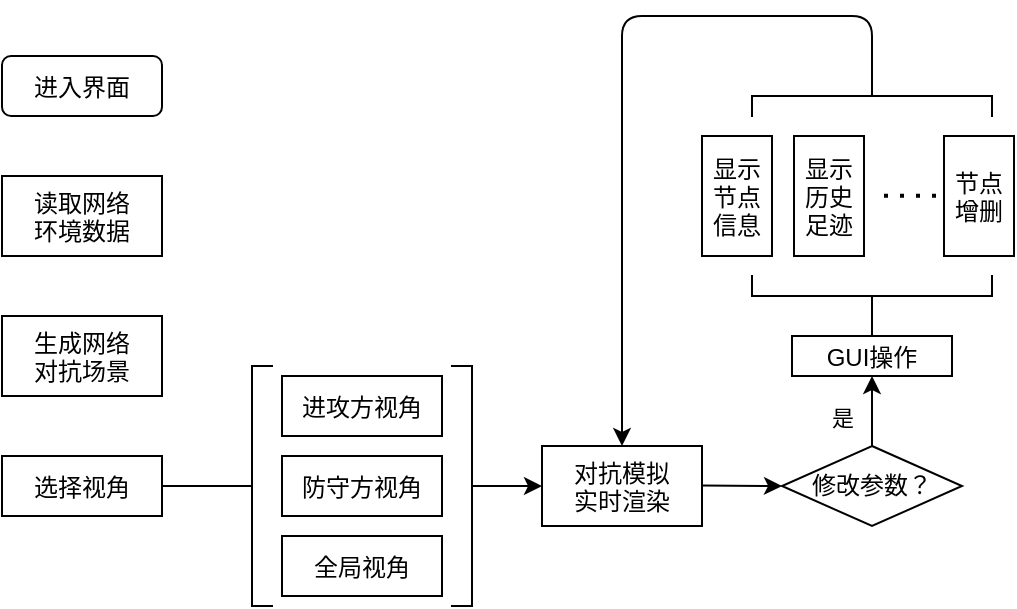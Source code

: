 <mxfile version="14.4.4" type="github">
  <diagram id="Jb9UfU5ofmXKPib7j-dm" name="第 1 页">
    <mxGraphModel dx="1188" dy="554" grid="1" gridSize="10" guides="1" tooltips="1" connect="1" arrows="1" fold="1" page="1" pageScale="1" pageWidth="827" pageHeight="1169" math="0" shadow="0">
      <root>
        <mxCell id="0" />
        <mxCell id="1" parent="0" />
        <mxCell id="H6227RDKsNIXEPaSkg0y-1" value="进入界面" style="rounded=1;" vertex="1" parent="1">
          <mxGeometry x="100" y="150" width="80" height="30" as="geometry" />
        </mxCell>
        <mxCell id="H6227RDKsNIXEPaSkg0y-2" value="读取网络&#xa;环境数据" style="rounded=0;" vertex="1" parent="1">
          <mxGeometry x="100" y="210" width="80" height="40" as="geometry" />
        </mxCell>
        <mxCell id="H6227RDKsNIXEPaSkg0y-3" value="生成网络&#xa;对抗场景" style="rounded=0;" vertex="1" parent="1">
          <mxGeometry x="100" y="280" width="80" height="40" as="geometry" />
        </mxCell>
        <mxCell id="H6227RDKsNIXEPaSkg0y-5" value="选择视角" style="rounded=0;" vertex="1" parent="1">
          <mxGeometry x="100" y="350" width="80" height="30" as="geometry" />
        </mxCell>
        <mxCell id="H6227RDKsNIXEPaSkg0y-8" value="进攻方视角" style="rounded=0;" vertex="1" parent="1">
          <mxGeometry x="240" y="310" width="80" height="30" as="geometry" />
        </mxCell>
        <mxCell id="H6227RDKsNIXEPaSkg0y-9" value="防守方视角" style="rounded=0;" vertex="1" parent="1">
          <mxGeometry x="240" y="350" width="80" height="30" as="geometry" />
        </mxCell>
        <mxCell id="H6227RDKsNIXEPaSkg0y-10" value="全局视角" style="rounded=0;" vertex="1" parent="1">
          <mxGeometry x="240" y="390" width="80" height="30" as="geometry" />
        </mxCell>
        <mxCell id="H6227RDKsNIXEPaSkg0y-11" value="" style="shape=partialRectangle;whiteSpace=wrap;html=1;bottom=1;right=1;left=1;top=0;fillColor=none;routingCenterX=-0.5;rotation=90;" vertex="1" parent="1">
          <mxGeometry x="170" y="360" width="120" height="10" as="geometry" />
        </mxCell>
        <mxCell id="H6227RDKsNIXEPaSkg0y-12" value="" style="endArrow=none;html=1;exitX=1;exitY=0.5;exitDx=0;exitDy=0;" edge="1" parent="1" source="H6227RDKsNIXEPaSkg0y-5" target="H6227RDKsNIXEPaSkg0y-11">
          <mxGeometry width="50" height="50" relative="1" as="geometry">
            <mxPoint x="180" y="365" as="sourcePoint" />
            <mxPoint x="220" y="365" as="targetPoint" />
          </mxGeometry>
        </mxCell>
        <mxCell id="H6227RDKsNIXEPaSkg0y-13" value="" style="shape=partialRectangle;whiteSpace=wrap;html=1;bottom=1;right=1;left=1;top=0;fillColor=none;routingCenterX=-0.5;rotation=-90;" vertex="1" parent="1">
          <mxGeometry x="270" y="360" width="120" height="10" as="geometry" />
        </mxCell>
        <mxCell id="H6227RDKsNIXEPaSkg0y-14" value="" style="endArrow=classic;html=1;exitX=0.5;exitY=1;exitDx=0;exitDy=0;" edge="1" parent="1" source="H6227RDKsNIXEPaSkg0y-13">
          <mxGeometry width="50" height="50" relative="1" as="geometry">
            <mxPoint x="380" y="400" as="sourcePoint" />
            <mxPoint x="370" y="365" as="targetPoint" />
          </mxGeometry>
        </mxCell>
        <mxCell id="H6227RDKsNIXEPaSkg0y-15" value="对抗模拟&#xa;实时渲染" style="rounded=0;" vertex="1" parent="1">
          <mxGeometry x="370" y="345" width="80" height="40" as="geometry" />
        </mxCell>
        <mxCell id="H6227RDKsNIXEPaSkg0y-16" value="修改参数？" style="rhombus;whiteSpace=wrap;html=1;" vertex="1" parent="1">
          <mxGeometry x="490" y="345" width="90" height="40" as="geometry" />
        </mxCell>
        <mxCell id="H6227RDKsNIXEPaSkg0y-17" value="" style="endArrow=classic;html=1;exitX=0.5;exitY=1;exitDx=0;exitDy=0;entryX=0;entryY=0.5;entryDx=0;entryDy=0;" edge="1" parent="1" target="H6227RDKsNIXEPaSkg0y-16">
          <mxGeometry width="50" height="50" relative="1" as="geometry">
            <mxPoint x="450" y="364.76" as="sourcePoint" />
            <mxPoint x="485" y="364.76" as="targetPoint" />
          </mxGeometry>
        </mxCell>
        <mxCell id="H6227RDKsNIXEPaSkg0y-18" value="" style="endArrow=classic;html=1;exitX=0.5;exitY=0;exitDx=0;exitDy=0;" edge="1" parent="1" source="H6227RDKsNIXEPaSkg0y-16">
          <mxGeometry width="50" height="50" relative="1" as="geometry">
            <mxPoint x="355" y="385" as="sourcePoint" />
            <mxPoint x="535" y="310" as="targetPoint" />
          </mxGeometry>
        </mxCell>
        <mxCell id="H6227RDKsNIXEPaSkg0y-19" value="是" style="edgeLabel;html=1;align=center;verticalAlign=middle;resizable=0;points=[];" vertex="1" connectable="0" parent="H6227RDKsNIXEPaSkg0y-18">
          <mxGeometry x="-0.178" y="1" relative="1" as="geometry">
            <mxPoint x="-14" as="offset" />
          </mxGeometry>
        </mxCell>
        <mxCell id="H6227RDKsNIXEPaSkg0y-20" value="GUI操作" style="rounded=0;" vertex="1" parent="1">
          <mxGeometry x="495" y="290" width="80" height="20" as="geometry" />
        </mxCell>
        <mxCell id="H6227RDKsNIXEPaSkg0y-21" value="" style="endArrow=none;html=1;exitX=0.5;exitY=0;exitDx=0;exitDy=0;" edge="1" parent="1" source="H6227RDKsNIXEPaSkg0y-20">
          <mxGeometry width="50" height="50" relative="1" as="geometry">
            <mxPoint x="190" y="375" as="sourcePoint" />
            <mxPoint x="535" y="270" as="targetPoint" />
          </mxGeometry>
        </mxCell>
        <mxCell id="H6227RDKsNIXEPaSkg0y-22" value="" style="shape=partialRectangle;whiteSpace=wrap;html=1;bottom=1;right=1;left=1;top=0;fillColor=none;routingCenterX=-0.5;rotation=0;" vertex="1" parent="1">
          <mxGeometry x="475" y="260" width="120" height="10" as="geometry" />
        </mxCell>
        <mxCell id="H6227RDKsNIXEPaSkg0y-23" value="显示&#xa;节点&#xa;信息" style="rounded=0;" vertex="1" parent="1">
          <mxGeometry x="450" y="190" width="35" height="60" as="geometry" />
        </mxCell>
        <mxCell id="H6227RDKsNIXEPaSkg0y-24" value="显示&#xa;历史&#xa;足迹" style="rounded=0;" vertex="1" parent="1">
          <mxGeometry x="496" y="190" width="35" height="60" as="geometry" />
        </mxCell>
        <mxCell id="H6227RDKsNIXEPaSkg0y-25" value="节点&#xa;增删" style="rounded=0;" vertex="1" parent="1">
          <mxGeometry x="571" y="190" width="35" height="60" as="geometry" />
        </mxCell>
        <mxCell id="H6227RDKsNIXEPaSkg0y-26" value="" style="endArrow=none;dashed=1;html=1;dashPattern=1 3;strokeWidth=2;" edge="1" parent="1">
          <mxGeometry width="50" height="50" relative="1" as="geometry">
            <mxPoint x="541" y="219.9" as="sourcePoint" />
            <mxPoint x="571" y="219.9" as="targetPoint" />
          </mxGeometry>
        </mxCell>
        <mxCell id="H6227RDKsNIXEPaSkg0y-27" value="" style="shape=partialRectangle;whiteSpace=wrap;html=1;bottom=1;right=1;left=1;top=0;fillColor=none;routingCenterX=-0.5;rotation=-180;" vertex="1" parent="1">
          <mxGeometry x="475" y="170" width="120" height="10" as="geometry" />
        </mxCell>
        <mxCell id="H6227RDKsNIXEPaSkg0y-28" value="" style="endArrow=classic;html=1;exitX=0.5;exitY=1;exitDx=0;exitDy=0;entryX=0.5;entryY=0;entryDx=0;entryDy=0;" edge="1" parent="1" source="H6227RDKsNIXEPaSkg0y-27" target="H6227RDKsNIXEPaSkg0y-15">
          <mxGeometry width="50" height="50" relative="1" as="geometry">
            <mxPoint x="540" y="150" as="sourcePoint" />
            <mxPoint x="590" y="100" as="targetPoint" />
            <Array as="points">
              <mxPoint x="535" y="130" />
              <mxPoint x="410" y="130" />
            </Array>
          </mxGeometry>
        </mxCell>
      </root>
    </mxGraphModel>
  </diagram>
</mxfile>
